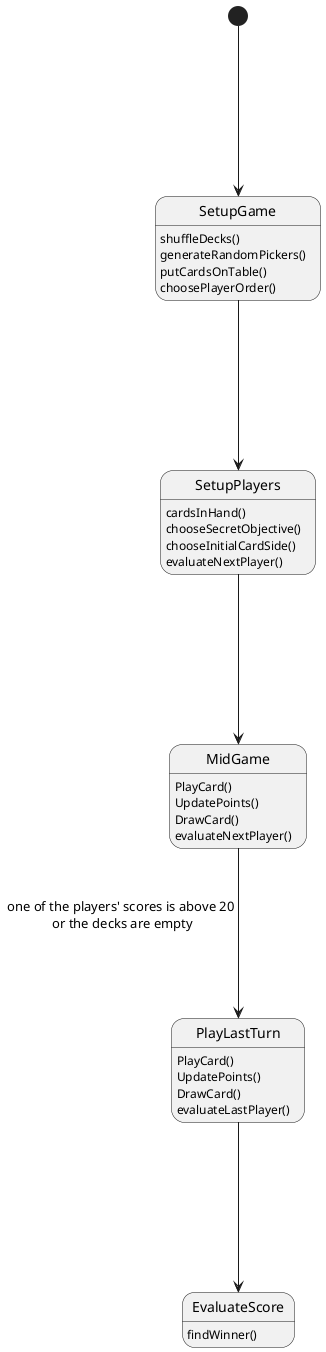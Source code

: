 @startuml

skinparam linetype ortho
skinparam ranksep 170
skinparam nodesep 120


[*] --> SetupGame
SetupGame: shuffleDecks()
SetupGame:generateRandomPickers()
SetupGame: putCardsOnTable()
SetupGame: choosePlayerOrder()


SetupGame --> SetupPlayers
SetupPlayers: cardsInHand()
SetupPlayers: chooseSecretObjective()
SetupPlayers: chooseInitialCardSide()
SetupPlayers: evaluateNextPlayer()


SetupPlayers --> MidGame
MidGame : PlayCard()
MidGame : UpdatePoints()
MidGame : DrawCard()
MidGame: evaluateNextPlayer()


MidGame --> PlayLastTurn : one of the players' scores is above 20 \nor the decks are empty
PlayLastTurn --> EvaluateScore
PlayLastTurn : PlayCard()
PlayLastTurn : UpdatePoints()
PlayLastTurn : DrawCard()
PlayLastTurn : evaluateLastPlayer()

EvaluateScore : findWinner()


@enduml